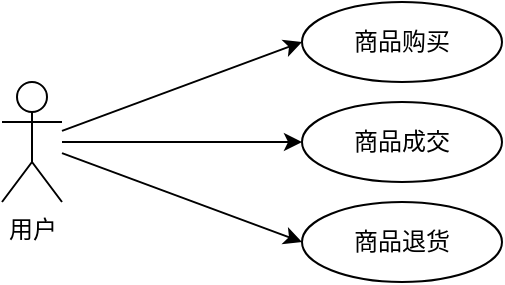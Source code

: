 <mxfile version="17.4.5" type="github">
  <diagram id="l_Kuopv18ByYtJM7IO3L" name="第 1 页">
    <mxGraphModel dx="1036" dy="557" grid="0" gridSize="10" guides="1" tooltips="1" connect="1" arrows="1" fold="1" page="1" pageScale="1" pageWidth="1169" pageHeight="827" math="0" shadow="0">
      <root>
        <mxCell id="0" />
        <mxCell id="1" parent="0" />
        <mxCell id="z04J7d-O2pgqxvEKYmDe-3" style="edgeStyle=none;rounded=0;orthogonalLoop=1;jettySize=auto;html=1;entryX=0;entryY=0.5;entryDx=0;entryDy=0;fontSize=11;" edge="1" parent="1" source="z04J7d-O2pgqxvEKYmDe-9" target="z04J7d-O2pgqxvEKYmDe-12">
          <mxGeometry relative="1" as="geometry" />
        </mxCell>
        <mxCell id="z04J7d-O2pgqxvEKYmDe-5" style="edgeStyle=none;rounded=0;orthogonalLoop=1;jettySize=auto;html=1;entryX=0;entryY=0.5;entryDx=0;entryDy=0;fontSize=11;" edge="1" parent="1" source="z04J7d-O2pgqxvEKYmDe-9" target="z04J7d-O2pgqxvEKYmDe-14">
          <mxGeometry relative="1" as="geometry" />
        </mxCell>
        <mxCell id="z04J7d-O2pgqxvEKYmDe-9" value="用户" style="shape=umlActor;verticalLabelPosition=bottom;verticalAlign=top;html=1;" vertex="1" parent="1">
          <mxGeometry x="260" y="180" width="30" height="60" as="geometry" />
        </mxCell>
        <mxCell id="z04J7d-O2pgqxvEKYmDe-12" value="商品购买" style="ellipse;whiteSpace=wrap;html=1;" vertex="1" parent="1">
          <mxGeometry x="410" y="140" width="100" height="40" as="geometry" />
        </mxCell>
        <mxCell id="z04J7d-O2pgqxvEKYmDe-14" value="商品退货" style="ellipse;whiteSpace=wrap;html=1;" vertex="1" parent="1">
          <mxGeometry x="410" y="240" width="100" height="40" as="geometry" />
        </mxCell>
        <mxCell id="z04J7d-O2pgqxvEKYmDe-20" value="商品成交" style="ellipse;whiteSpace=wrap;html=1;" vertex="1" parent="1">
          <mxGeometry x="410" y="190" width="100" height="40" as="geometry" />
        </mxCell>
        <mxCell id="z04J7d-O2pgqxvEKYmDe-21" style="edgeStyle=none;rounded=0;orthogonalLoop=1;jettySize=auto;html=1;entryX=0;entryY=0.5;entryDx=0;entryDy=0;fontSize=11;" edge="1" parent="1" source="z04J7d-O2pgqxvEKYmDe-9" target="z04J7d-O2pgqxvEKYmDe-20">
          <mxGeometry relative="1" as="geometry">
            <mxPoint x="300" y="214.444" as="sourcePoint" />
            <mxPoint x="420" y="170" as="targetPoint" />
          </mxGeometry>
        </mxCell>
      </root>
    </mxGraphModel>
  </diagram>
</mxfile>
